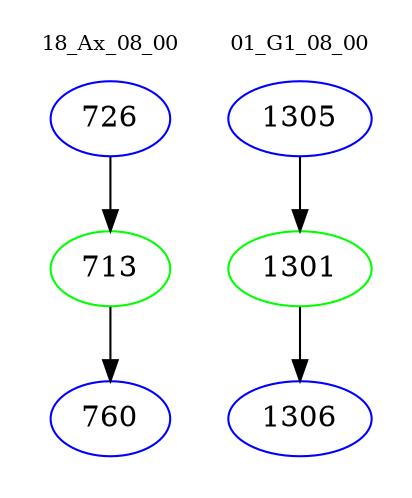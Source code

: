 digraph{
subgraph cluster_0 {
color = white
label = "18_Ax_08_00";
fontsize=10;
T0_726 [label="726", color="blue"]
T0_726 -> T0_713 [color="black"]
T0_713 [label="713", color="green"]
T0_713 -> T0_760 [color="black"]
T0_760 [label="760", color="blue"]
}
subgraph cluster_1 {
color = white
label = "01_G1_08_00";
fontsize=10;
T1_1305 [label="1305", color="blue"]
T1_1305 -> T1_1301 [color="black"]
T1_1301 [label="1301", color="green"]
T1_1301 -> T1_1306 [color="black"]
T1_1306 [label="1306", color="blue"]
}
}
